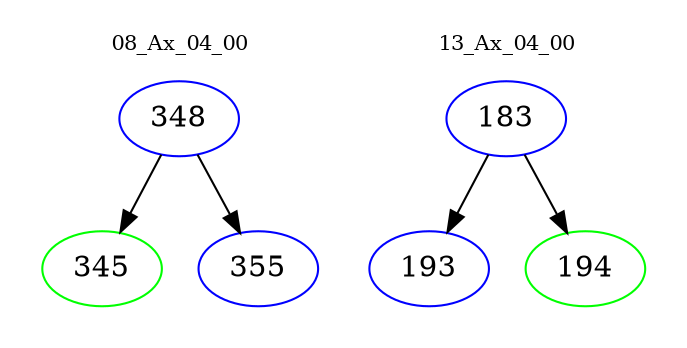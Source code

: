 digraph{
subgraph cluster_0 {
color = white
label = "08_Ax_04_00";
fontsize=10;
T0_348 [label="348", color="blue"]
T0_348 -> T0_345 [color="black"]
T0_345 [label="345", color="green"]
T0_348 -> T0_355 [color="black"]
T0_355 [label="355", color="blue"]
}
subgraph cluster_1 {
color = white
label = "13_Ax_04_00";
fontsize=10;
T1_183 [label="183", color="blue"]
T1_183 -> T1_193 [color="black"]
T1_193 [label="193", color="blue"]
T1_183 -> T1_194 [color="black"]
T1_194 [label="194", color="green"]
}
}
